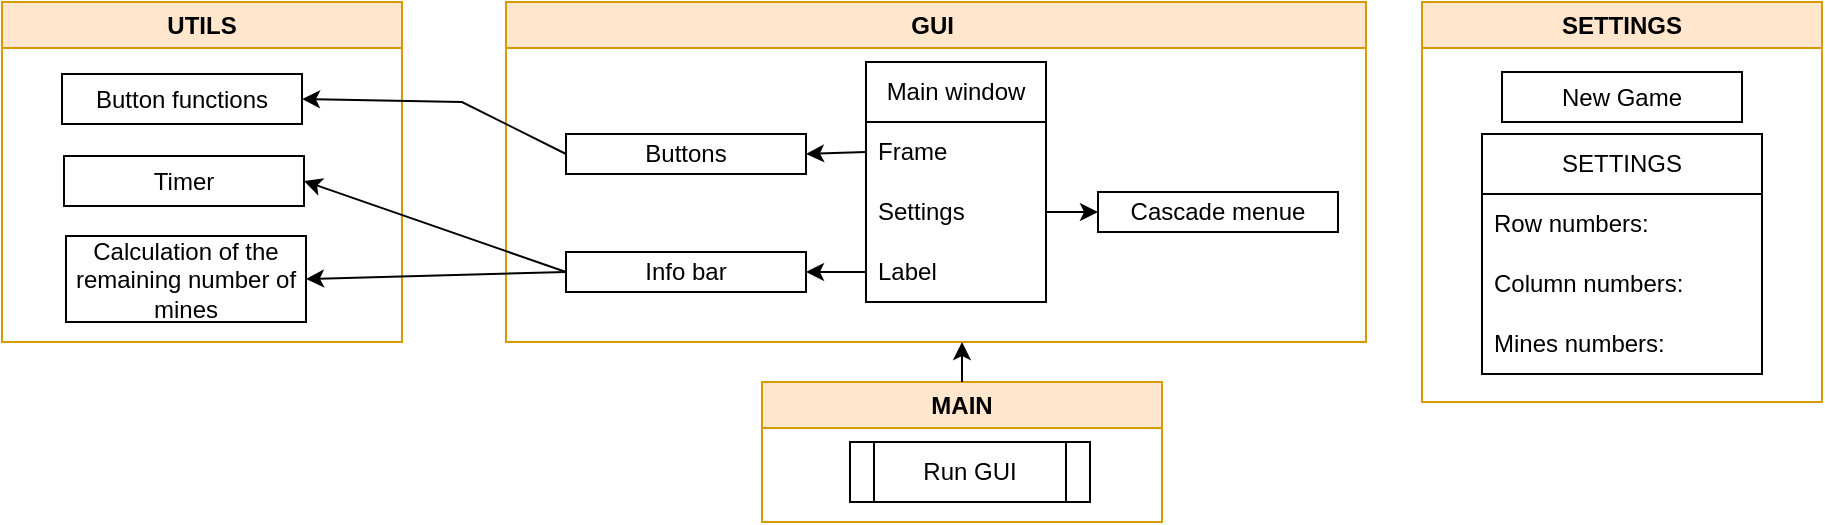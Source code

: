<mxfile version="23.0.2" type="github">
  <diagram name="Страница — 1" id="tskPfccO-AcvPAsMoFmn">
    <mxGraphModel dx="1657" dy="473" grid="1" gridSize="10" guides="1" tooltips="1" connect="1" arrows="1" fold="1" page="1" pageScale="1" pageWidth="827" pageHeight="1169" math="0" shadow="0">
      <root>
        <mxCell id="0" />
        <mxCell id="1" parent="0" />
        <mxCell id="zOaga0ohU-6Iq7fck2n8-3" value="GUI&amp;nbsp;" style="swimlane;whiteSpace=wrap;html=1;fillColor=#ffe6cc;strokeColor=#d79b00;" vertex="1" parent="1">
          <mxGeometry x="242" y="80" width="430" height="170" as="geometry">
            <mxRectangle x="320" y="80" width="70" height="30" as="alternateBounds" />
          </mxGeometry>
        </mxCell>
        <mxCell id="zOaga0ohU-6Iq7fck2n8-5" value="Main window" style="swimlane;fontStyle=0;childLayout=stackLayout;horizontal=1;startSize=30;horizontalStack=0;resizeParent=1;resizeParentMax=0;resizeLast=0;collapsible=1;marginBottom=0;whiteSpace=wrap;html=1;" vertex="1" parent="zOaga0ohU-6Iq7fck2n8-3">
          <mxGeometry x="180" y="30" width="90" height="120" as="geometry" />
        </mxCell>
        <mxCell id="zOaga0ohU-6Iq7fck2n8-6" value="Frame" style="text;strokeColor=none;fillColor=none;align=left;verticalAlign=middle;spacingLeft=4;spacingRight=4;overflow=hidden;points=[[0,0.5],[1,0.5]];portConstraint=eastwest;rotatable=0;whiteSpace=wrap;html=1;" vertex="1" parent="zOaga0ohU-6Iq7fck2n8-5">
          <mxGeometry y="30" width="90" height="30" as="geometry" />
        </mxCell>
        <mxCell id="zOaga0ohU-6Iq7fck2n8-7" value="Settings" style="text;strokeColor=none;fillColor=none;align=left;verticalAlign=middle;spacingLeft=4;spacingRight=4;overflow=hidden;points=[[0,0.5],[1,0.5]];portConstraint=eastwest;rotatable=0;whiteSpace=wrap;html=1;" vertex="1" parent="zOaga0ohU-6Iq7fck2n8-5">
          <mxGeometry y="60" width="90" height="30" as="geometry" />
        </mxCell>
        <mxCell id="zOaga0ohU-6Iq7fck2n8-8" value="Label" style="text;strokeColor=none;fillColor=none;align=left;verticalAlign=middle;spacingLeft=4;spacingRight=4;overflow=hidden;points=[[0,0.5],[1,0.5]];portConstraint=eastwest;rotatable=0;whiteSpace=wrap;html=1;" vertex="1" parent="zOaga0ohU-6Iq7fck2n8-5">
          <mxGeometry y="90" width="90" height="30" as="geometry" />
        </mxCell>
        <mxCell id="zOaga0ohU-6Iq7fck2n8-10" value="Buttons" style="rounded=0;whiteSpace=wrap;html=1;" vertex="1" parent="zOaga0ohU-6Iq7fck2n8-3">
          <mxGeometry x="30" y="66" width="120" height="20" as="geometry" />
        </mxCell>
        <mxCell id="zOaga0ohU-6Iq7fck2n8-11" value="Cascade menue" style="rounded=0;whiteSpace=wrap;html=1;" vertex="1" parent="zOaga0ohU-6Iq7fck2n8-3">
          <mxGeometry x="296" y="95" width="120" height="20" as="geometry" />
        </mxCell>
        <mxCell id="zOaga0ohU-6Iq7fck2n8-12" value="Info bar" style="rounded=0;whiteSpace=wrap;html=1;" vertex="1" parent="zOaga0ohU-6Iq7fck2n8-3">
          <mxGeometry x="30" y="125" width="120" height="20" as="geometry" />
        </mxCell>
        <mxCell id="zOaga0ohU-6Iq7fck2n8-15" value="" style="endArrow=classic;html=1;rounded=0;exitX=0;exitY=0.5;exitDx=0;exitDy=0;entryX=1;entryY=0.5;entryDx=0;entryDy=0;" edge="1" parent="zOaga0ohU-6Iq7fck2n8-3" source="zOaga0ohU-6Iq7fck2n8-6" target="zOaga0ohU-6Iq7fck2n8-10">
          <mxGeometry width="50" height="50" relative="1" as="geometry">
            <mxPoint x="100" y="210" as="sourcePoint" />
            <mxPoint x="130" y="75" as="targetPoint" />
          </mxGeometry>
        </mxCell>
        <mxCell id="zOaga0ohU-6Iq7fck2n8-16" value="" style="endArrow=classic;html=1;rounded=0;exitX=0;exitY=0.5;exitDx=0;exitDy=0;entryX=1;entryY=0.5;entryDx=0;entryDy=0;" edge="1" parent="zOaga0ohU-6Iq7fck2n8-3" source="zOaga0ohU-6Iq7fck2n8-8" target="zOaga0ohU-6Iq7fck2n8-12">
          <mxGeometry width="50" height="50" relative="1" as="geometry">
            <mxPoint x="100" y="210" as="sourcePoint" />
            <mxPoint x="150" y="160" as="targetPoint" />
          </mxGeometry>
        </mxCell>
        <mxCell id="zOaga0ohU-6Iq7fck2n8-17" value="" style="endArrow=classic;html=1;rounded=0;exitX=1;exitY=0.5;exitDx=0;exitDy=0;entryX=0;entryY=0.5;entryDx=0;entryDy=0;" edge="1" parent="zOaga0ohU-6Iq7fck2n8-3" source="zOaga0ohU-6Iq7fck2n8-7" target="zOaga0ohU-6Iq7fck2n8-11">
          <mxGeometry width="50" height="50" relative="1" as="geometry">
            <mxPoint x="148" y="210" as="sourcePoint" />
            <mxPoint x="198" y="160" as="targetPoint" />
          </mxGeometry>
        </mxCell>
        <mxCell id="zOaga0ohU-6Iq7fck2n8-18" value="MAIN" style="swimlane;whiteSpace=wrap;html=1;fillColor=#ffe6cc;strokeColor=#d79b00;" vertex="1" parent="1">
          <mxGeometry x="370" y="270" width="200" height="70" as="geometry" />
        </mxCell>
        <mxCell id="zOaga0ohU-6Iq7fck2n8-20" value="Run GUI" style="shape=process;whiteSpace=wrap;html=1;backgroundOutline=1;" vertex="1" parent="zOaga0ohU-6Iq7fck2n8-18">
          <mxGeometry x="44" y="30" width="120" height="30" as="geometry" />
        </mxCell>
        <mxCell id="zOaga0ohU-6Iq7fck2n8-21" value="" style="endArrow=classic;html=1;rounded=0;exitX=0.5;exitY=0;exitDx=0;exitDy=0;" edge="1" parent="1" source="zOaga0ohU-6Iq7fck2n8-18">
          <mxGeometry width="50" height="50" relative="1" as="geometry">
            <mxPoint x="390" y="290" as="sourcePoint" />
            <mxPoint x="470" y="250" as="targetPoint" />
          </mxGeometry>
        </mxCell>
        <mxCell id="zOaga0ohU-6Iq7fck2n8-22" value="UTILS" style="swimlane;whiteSpace=wrap;html=1;fillColor=#ffe6cc;strokeColor=#d79b00;" vertex="1" parent="1">
          <mxGeometry x="-10" y="80" width="200" height="170" as="geometry" />
        </mxCell>
        <mxCell id="zOaga0ohU-6Iq7fck2n8-32" value="Button functions" style="rounded=0;whiteSpace=wrap;html=1;" vertex="1" parent="zOaga0ohU-6Iq7fck2n8-22">
          <mxGeometry x="30" y="36" width="120" height="25" as="geometry" />
        </mxCell>
        <mxCell id="zOaga0ohU-6Iq7fck2n8-33" value="" style="endArrow=classic;html=1;rounded=0;entryX=1;entryY=0.5;entryDx=0;entryDy=0;exitX=0;exitY=0.5;exitDx=0;exitDy=0;" edge="1" parent="1" source="zOaga0ohU-6Iq7fck2n8-10" target="zOaga0ohU-6Iq7fck2n8-32">
          <mxGeometry width="50" height="50" relative="1" as="geometry">
            <mxPoint x="270" y="160" as="sourcePoint" />
            <mxPoint x="440" y="240" as="targetPoint" />
            <Array as="points">
              <mxPoint x="220" y="130" />
            </Array>
          </mxGeometry>
        </mxCell>
        <mxCell id="zOaga0ohU-6Iq7fck2n8-34" value="Timer" style="rounded=0;whiteSpace=wrap;html=1;" vertex="1" parent="1">
          <mxGeometry x="21" y="157" width="120" height="25" as="geometry" />
        </mxCell>
        <mxCell id="zOaga0ohU-6Iq7fck2n8-35" value="Calculation of the remaining number of mines" style="rounded=0;whiteSpace=wrap;html=1;" vertex="1" parent="1">
          <mxGeometry x="22" y="197" width="120" height="43" as="geometry" />
        </mxCell>
        <mxCell id="zOaga0ohU-6Iq7fck2n8-36" value="" style="endArrow=classic;html=1;rounded=0;entryX=1;entryY=0.5;entryDx=0;entryDy=0;exitX=0;exitY=0.5;exitDx=0;exitDy=0;" edge="1" parent="1" source="zOaga0ohU-6Iq7fck2n8-12" target="zOaga0ohU-6Iq7fck2n8-34">
          <mxGeometry width="50" height="50" relative="1" as="geometry">
            <mxPoint x="390" y="290" as="sourcePoint" />
            <mxPoint x="440" y="240" as="targetPoint" />
          </mxGeometry>
        </mxCell>
        <mxCell id="zOaga0ohU-6Iq7fck2n8-37" value="" style="endArrow=classic;html=1;rounded=0;entryX=1;entryY=0.5;entryDx=0;entryDy=0;exitX=0;exitY=0.5;exitDx=0;exitDy=0;" edge="1" parent="1" source="zOaga0ohU-6Iq7fck2n8-12" target="zOaga0ohU-6Iq7fck2n8-35">
          <mxGeometry width="50" height="50" relative="1" as="geometry">
            <mxPoint x="390" y="290" as="sourcePoint" />
            <mxPoint x="440" y="240" as="targetPoint" />
          </mxGeometry>
        </mxCell>
        <mxCell id="zOaga0ohU-6Iq7fck2n8-38" value="SETTINGS" style="swimlane;whiteSpace=wrap;html=1;fillColor=#ffe6cc;strokeColor=#d79b00;" vertex="1" parent="1">
          <mxGeometry x="700" y="80" width="200" height="200" as="geometry" />
        </mxCell>
        <mxCell id="zOaga0ohU-6Iq7fck2n8-40" value="New Game" style="rounded=0;whiteSpace=wrap;html=1;" vertex="1" parent="zOaga0ohU-6Iq7fck2n8-38">
          <mxGeometry x="40" y="35" width="120" height="25" as="geometry" />
        </mxCell>
        <mxCell id="zOaga0ohU-6Iq7fck2n8-41" value="SETTINGS" style="swimlane;fontStyle=0;childLayout=stackLayout;horizontal=1;startSize=30;horizontalStack=0;resizeParent=1;resizeParentMax=0;resizeLast=0;collapsible=1;marginBottom=0;whiteSpace=wrap;html=1;" vertex="1" parent="zOaga0ohU-6Iq7fck2n8-38">
          <mxGeometry x="30" y="66" width="140" height="120" as="geometry" />
        </mxCell>
        <mxCell id="zOaga0ohU-6Iq7fck2n8-42" value="Row numbers:" style="text;strokeColor=none;fillColor=none;align=left;verticalAlign=middle;spacingLeft=4;spacingRight=4;overflow=hidden;points=[[0,0.5],[1,0.5]];portConstraint=eastwest;rotatable=0;whiteSpace=wrap;html=1;" vertex="1" parent="zOaga0ohU-6Iq7fck2n8-41">
          <mxGeometry y="30" width="140" height="30" as="geometry" />
        </mxCell>
        <mxCell id="zOaga0ohU-6Iq7fck2n8-43" value="Column numbers:" style="text;strokeColor=none;fillColor=none;align=left;verticalAlign=middle;spacingLeft=4;spacingRight=4;overflow=hidden;points=[[0,0.5],[1,0.5]];portConstraint=eastwest;rotatable=0;whiteSpace=wrap;html=1;" vertex="1" parent="zOaga0ohU-6Iq7fck2n8-41">
          <mxGeometry y="60" width="140" height="30" as="geometry" />
        </mxCell>
        <mxCell id="zOaga0ohU-6Iq7fck2n8-44" value="Mines numbers:" style="text;strokeColor=none;fillColor=none;align=left;verticalAlign=middle;spacingLeft=4;spacingRight=4;overflow=hidden;points=[[0,0.5],[1,0.5]];portConstraint=eastwest;rotatable=0;whiteSpace=wrap;html=1;" vertex="1" parent="zOaga0ohU-6Iq7fck2n8-41">
          <mxGeometry y="90" width="140" height="30" as="geometry" />
        </mxCell>
      </root>
    </mxGraphModel>
  </diagram>
</mxfile>
